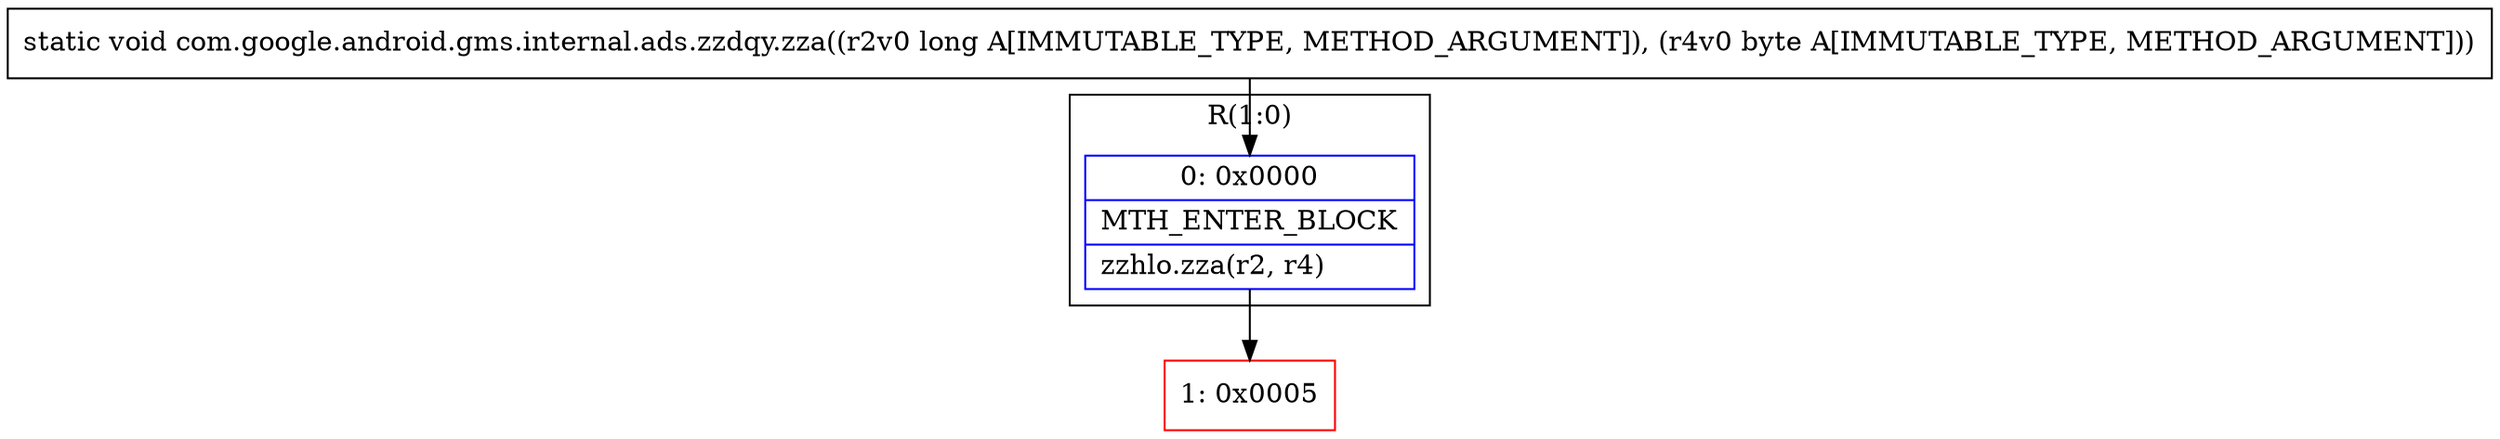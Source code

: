 digraph "CFG forcom.google.android.gms.internal.ads.zzdqy.zza(JB)V" {
subgraph cluster_Region_1961691427 {
label = "R(1:0)";
node [shape=record,color=blue];
Node_0 [shape=record,label="{0\:\ 0x0000|MTH_ENTER_BLOCK\l|zzhlo.zza(r2, r4)\l}"];
}
Node_1 [shape=record,color=red,label="{1\:\ 0x0005}"];
MethodNode[shape=record,label="{static void com.google.android.gms.internal.ads.zzdqy.zza((r2v0 long A[IMMUTABLE_TYPE, METHOD_ARGUMENT]), (r4v0 byte A[IMMUTABLE_TYPE, METHOD_ARGUMENT])) }"];
MethodNode -> Node_0;
Node_0 -> Node_1;
}

